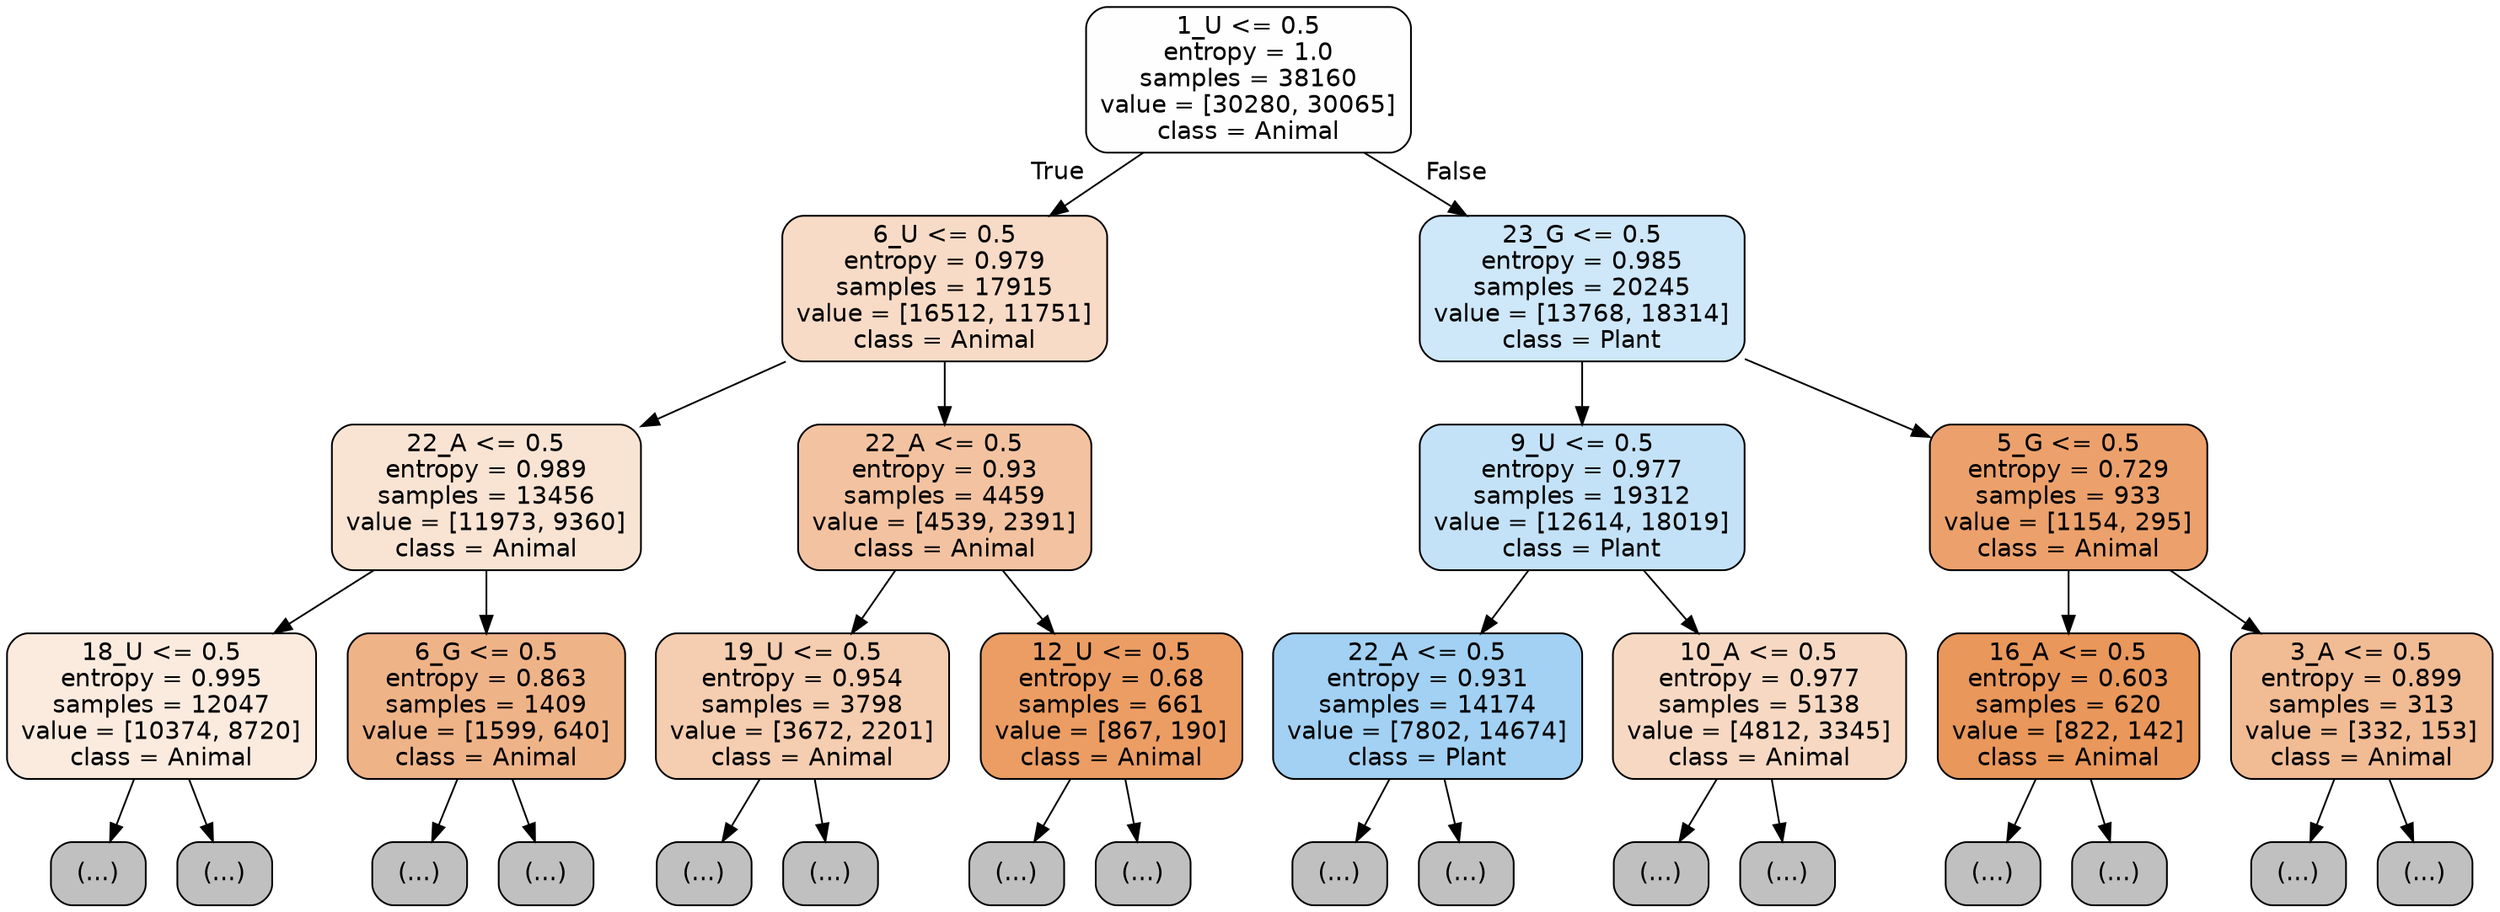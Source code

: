 digraph Tree {
node [shape=box, style="filled, rounded", color="black", fontname="helvetica"] ;
edge [fontname="helvetica"] ;
0 [label="1_U <= 0.5\nentropy = 1.0\nsamples = 38160\nvalue = [30280, 30065]\nclass = Animal", fillcolor="#fffefe"] ;
1 [label="6_U <= 0.5\nentropy = 0.979\nsamples = 17915\nvalue = [16512, 11751]\nclass = Animal", fillcolor="#f8dbc6"] ;
0 -> 1 [labeldistance=2.5, labelangle=45, headlabel="True"] ;
2 [label="22_A <= 0.5\nentropy = 0.989\nsamples = 13456\nvalue = [11973, 9360]\nclass = Animal", fillcolor="#f9e4d4"] ;
1 -> 2 ;
3 [label="18_U <= 0.5\nentropy = 0.995\nsamples = 12047\nvalue = [10374, 8720]\nclass = Animal", fillcolor="#fbebdf"] ;
2 -> 3 ;
4 [label="(...)", fillcolor="#C0C0C0"] ;
3 -> 4 ;
4591 [label="(...)", fillcolor="#C0C0C0"] ;
3 -> 4591 ;
6130 [label="6_G <= 0.5\nentropy = 0.863\nsamples = 1409\nvalue = [1599, 640]\nclass = Animal", fillcolor="#efb388"] ;
2 -> 6130 ;
6131 [label="(...)", fillcolor="#C0C0C0"] ;
6130 -> 6131 ;
6594 [label="(...)", fillcolor="#C0C0C0"] ;
6130 -> 6594 ;
6863 [label="22_A <= 0.5\nentropy = 0.93\nsamples = 4459\nvalue = [4539, 2391]\nclass = Animal", fillcolor="#f3c3a1"] ;
1 -> 6863 ;
6864 [label="19_U <= 0.5\nentropy = 0.954\nsamples = 3798\nvalue = [3672, 2201]\nclass = Animal", fillcolor="#f5cdb0"] ;
6863 -> 6864 ;
6865 [label="(...)", fillcolor="#C0C0C0"] ;
6864 -> 6865 ;
8410 [label="(...)", fillcolor="#C0C0C0"] ;
6864 -> 8410 ;
8963 [label="12_U <= 0.5\nentropy = 0.68\nsamples = 661\nvalue = [867, 190]\nclass = Animal", fillcolor="#eb9d64"] ;
6863 -> 8963 ;
8964 [label="(...)", fillcolor="#C0C0C0"] ;
8963 -> 8964 ;
9223 [label="(...)", fillcolor="#C0C0C0"] ;
8963 -> 9223 ;
9282 [label="23_G <= 0.5\nentropy = 0.985\nsamples = 20245\nvalue = [13768, 18314]\nclass = Plant", fillcolor="#cee7f9"] ;
0 -> 9282 [labeldistance=2.5, labelangle=-45, headlabel="False"] ;
9283 [label="9_U <= 0.5\nentropy = 0.977\nsamples = 19312\nvalue = [12614, 18019]\nclass = Plant", fillcolor="#c4e2f7"] ;
9282 -> 9283 ;
9284 [label="22_A <= 0.5\nentropy = 0.931\nsamples = 14174\nvalue = [7802, 14674]\nclass = Plant", fillcolor="#a2d1f3"] ;
9283 -> 9284 ;
9285 [label="(...)", fillcolor="#C0C0C0"] ;
9284 -> 9285 ;
13754 [label="(...)", fillcolor="#C0C0C0"] ;
9284 -> 13754 ;
14353 [label="10_A <= 0.5\nentropy = 0.977\nsamples = 5138\nvalue = [4812, 3345]\nclass = Animal", fillcolor="#f7d9c3"] ;
9283 -> 14353 ;
14354 [label="(...)", fillcolor="#C0C0C0"] ;
14353 -> 14354 ;
16055 [label="(...)", fillcolor="#C0C0C0"] ;
14353 -> 16055 ;
16446 [label="5_G <= 0.5\nentropy = 0.729\nsamples = 933\nvalue = [1154, 295]\nclass = Animal", fillcolor="#eca16c"] ;
9282 -> 16446 ;
16447 [label="16_A <= 0.5\nentropy = 0.603\nsamples = 620\nvalue = [822, 142]\nclass = Animal", fillcolor="#e9975b"] ;
16446 -> 16447 ;
16448 [label="(...)", fillcolor="#C0C0C0"] ;
16447 -> 16448 ;
16605 [label="(...)", fillcolor="#C0C0C0"] ;
16447 -> 16605 ;
16652 [label="3_A <= 0.5\nentropy = 0.899\nsamples = 313\nvalue = [332, 153]\nclass = Animal", fillcolor="#f1bb94"] ;
16446 -> 16652 ;
16653 [label="(...)", fillcolor="#C0C0C0"] ;
16652 -> 16653 ;
16736 [label="(...)", fillcolor="#C0C0C0"] ;
16652 -> 16736 ;
}
